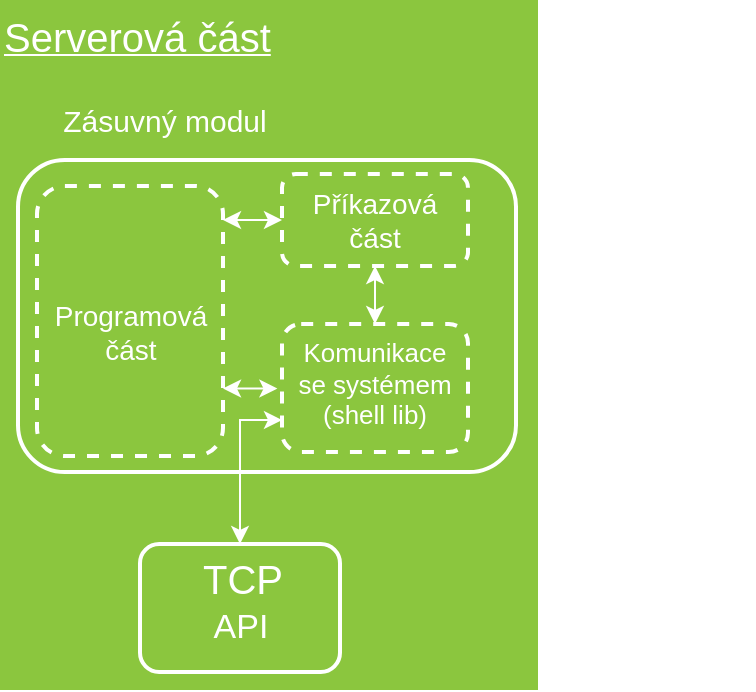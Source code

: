 <mxfile version="13.0.2" type="device"><diagram name="Page-1" id="7a6c530e-6e37-e111-ec74-82921da8cc10"><mxGraphModel dx="566" dy="413" grid="0" gridSize="10" guides="1" tooltips="1" connect="1" arrows="1" fold="1" page="1" pageScale="1.5" pageWidth="1169" pageHeight="826" background="none" math="0" shadow="0"><root><mxCell id="0" style=";html=1;"/><mxCell id="1" style=";html=1;" parent="0"/><mxCell id="23046e2b9bb16c14-85" value="&lt;font&gt;&lt;u&gt;&lt;font style=&quot;font-size: 20px&quot;&gt;Serverová část&lt;/font&gt;&lt;br&gt;&lt;/u&gt;&lt;/font&gt;" style="rounded=0;whiteSpace=wrap;html=1;shadow=0;strokeWidth=2;fillColor=#8BC63E;fontSize=12;fontColor=#FFFFFF;align=left;strokeColor=none;arcSize=6;verticalAlign=top;" parent="1" vertex="1"><mxGeometry x="177" y="30" width="269" height="345" as="geometry"/></mxCell><mxCell id="5advATht_LCEo6UBUWRr-3" value="" style="rounded=1;whiteSpace=wrap;html=1;shadow=0;strokeWidth=2;fillColor=none;fontSize=12;fontColor=#000000;align=center;strokeColor=#FFFFFF;" parent="1" vertex="1"><mxGeometry x="186" y="110" width="249" height="156" as="geometry"/></mxCell><mxCell id="pbEzTXfV67gN-oHlj9c5-14" style="edgeStyle=orthogonalEdgeStyle;rounded=0;orthogonalLoop=1;jettySize=auto;html=1;exitX=0.5;exitY=0;exitDx=0;exitDy=0;entryX=0;entryY=0.75;entryDx=0;entryDy=0;startArrow=classic;startFill=1;strokeColor=#FFFFFF;" edge="1" parent="1" source="5advATht_LCEo6UBUWRr-8" target="pbEzTXfV67gN-oHlj9c5-8"><mxGeometry relative="1" as="geometry"/></mxCell><mxCell id="5advATht_LCEo6UBUWRr-8" value="" style="rounded=1;whiteSpace=wrap;html=1;shadow=0;strokeWidth=2;fillColor=none;fontSize=11;fontColor=#FFFFFF;align=center;strokeColor=#FFFFFF;verticalAlign=top;" parent="1" vertex="1"><mxGeometry x="247" y="302" width="100" height="64" as="geometry"/></mxCell><mxCell id="5advATht_LCEo6UBUWRr-11" value="&lt;font style=&quot;font-size: 20px&quot; color=&quot;#ffffff&quot;&gt;TCP&lt;/font&gt;" style="text;html=1;resizable=0;autosize=1;align=center;verticalAlign=middle;points=[];fillColor=none;strokeColor=none;rounded=0;" parent="1" vertex="1"><mxGeometry x="273" y="308" width="50" height="21" as="geometry"/></mxCell><mxCell id="5advATht_LCEo6UBUWRr-19" value="" style="shape=image;html=1;verticalAlign=top;verticalLabelPosition=bottom;labelBackgroundColor=#ffffff;imageAspect=0;aspect=fixed;image=https://cdn4.iconfinder.com/data/icons/Hypic_Icon_Pack_by_shlyapnikova/64/plugin_64.png" parent="1" vertex="1"><mxGeometry x="532" y="30" width="22" height="22" as="geometry"/></mxCell><mxCell id="5advATht_LCEo6UBUWRr-20" value="&lt;font style=&quot;font-size: 15px&quot; color=&quot;#FFFFFF&quot;&gt;Zásuvný modul&lt;br&gt;&lt;/font&gt;" style="text;html=1;resizable=0;autosize=1;align=center;verticalAlign=middle;points=[];fillColor=none;strokeColor=none;rounded=0;" parent="1" vertex="1"><mxGeometry x="203" y="80.5" width="112" height="19" as="geometry"/></mxCell><mxCell id="5advATht_LCEo6UBUWRr-7" value="&lt;font style=&quot;font-size: 17px&quot; color=&quot;#ffffff&quot;&gt;API&lt;/font&gt;" style="text;html=1;resizable=0;autosize=1;align=center;verticalAlign=middle;points=[];fillColor=none;strokeColor=none;rounded=0;" parent="1" vertex="1"><mxGeometry x="277" y="334" width="40" height="20" as="geometry"/></mxCell><mxCell id="pbEzTXfV67gN-oHlj9c5-2" style="edgeStyle=orthogonalEdgeStyle;rounded=0;orthogonalLoop=1;jettySize=auto;html=1;exitX=0.5;exitY=1;exitDx=0;exitDy=0;" edge="1" parent="1" source="5advATht_LCEo6UBUWRr-8" target="5advATht_LCEo6UBUWRr-8"><mxGeometry relative="1" as="geometry"/></mxCell><mxCell id="pbEzTXfV67gN-oHlj9c5-9" style="edgeStyle=orthogonalEdgeStyle;rounded=0;orthogonalLoop=1;jettySize=auto;html=1;exitX=1;exitY=0.75;exitDx=0;exitDy=0;entryX=-0.025;entryY=0.51;entryDx=0;entryDy=0;entryPerimeter=0;startArrow=classic;startFill=1;strokeColor=#FFFFFF;" edge="1" parent="1" source="pbEzTXfV67gN-oHlj9c5-6" target="pbEzTXfV67gN-oHlj9c5-8"><mxGeometry relative="1" as="geometry"/></mxCell><mxCell id="pbEzTXfV67gN-oHlj9c5-6" value="&lt;div style=&quot;font-size: 14px&quot;&gt;&lt;font style=&quot;font-size: 14px&quot;&gt;&lt;br&gt;&lt;/font&gt;&lt;/div&gt;&lt;div style=&quot;font-size: 14px&quot;&gt;&lt;font style=&quot;font-size: 14px&quot;&gt;&lt;br&gt;&lt;/font&gt;&lt;/div&gt;&lt;div style=&quot;font-size: 14px&quot;&gt;&lt;font style=&quot;font-size: 14px&quot;&gt;&lt;br&gt;&lt;/font&gt;&lt;/div&gt;&lt;div style=&quot;font-size: 14px&quot;&gt;&lt;font style=&quot;font-size: 14px&quot;&gt;Programová &lt;br&gt;&lt;/font&gt;&lt;/div&gt;&lt;div style=&quot;font-size: 14px&quot;&gt;&lt;font style=&quot;font-size: 14px&quot;&gt;část&lt;br&gt;&lt;/font&gt;&lt;/div&gt;" style="rounded=1;whiteSpace=wrap;html=1;shadow=0;strokeWidth=2;fillColor=none;fontSize=11;fontColor=#FFFFFF;align=center;strokeColor=#FFFFFF;dashed=1;verticalAlign=top;" vertex="1" parent="1"><mxGeometry x="195.5" y="123" width="93" height="135" as="geometry"/></mxCell><mxCell id="pbEzTXfV67gN-oHlj9c5-10" value="" style="edgeStyle=orthogonalEdgeStyle;rounded=0;orthogonalLoop=1;jettySize=auto;html=1;startArrow=classic;startFill=1;strokeColor=#FFFFFF;" edge="1" parent="1" source="pbEzTXfV67gN-oHlj9c5-7" target="pbEzTXfV67gN-oHlj9c5-8"><mxGeometry relative="1" as="geometry"/></mxCell><mxCell id="pbEzTXfV67gN-oHlj9c5-13" value="" style="edgeStyle=orthogonalEdgeStyle;rounded=0;orthogonalLoop=1;jettySize=auto;html=1;startArrow=classic;startFill=1;strokeColor=#FFFFFF;" edge="1" parent="1" source="pbEzTXfV67gN-oHlj9c5-7" target="pbEzTXfV67gN-oHlj9c5-6"><mxGeometry relative="1" as="geometry"><Array as="points"><mxPoint x="309" y="140"/><mxPoint x="309" y="140"/></Array></mxGeometry></mxCell><mxCell id="pbEzTXfV67gN-oHlj9c5-7" value="&lt;div style=&quot;font-size: 14px&quot;&gt;&lt;font style=&quot;font-size: 14px&quot;&gt;Příkazová&lt;/font&gt;&lt;/div&gt;&lt;div style=&quot;font-size: 14px&quot;&gt;&lt;font style=&quot;font-size: 14px&quot;&gt;část&lt;br&gt;&lt;/font&gt;&lt;/div&gt;" style="rounded=1;whiteSpace=wrap;html=1;shadow=0;strokeWidth=2;fillColor=none;fontSize=11;fontColor=#FFFFFF;align=center;strokeColor=#FFFFFF;dashed=1;verticalAlign=top;" vertex="1" parent="1"><mxGeometry x="318" y="117" width="93" height="46" as="geometry"/></mxCell><mxCell id="pbEzTXfV67gN-oHlj9c5-8" value="&lt;div style=&quot;font-size: 13px&quot;&gt;&lt;font style=&quot;font-size: 13px&quot;&gt;Komunikace&lt;/font&gt;&lt;/div&gt;&lt;div style=&quot;font-size: 13px&quot;&gt;&lt;font style=&quot;font-size: 13px&quot;&gt;se systémem&lt;/font&gt;&lt;/div&gt;&lt;div style=&quot;font-size: 13px&quot;&gt;&lt;font style=&quot;font-size: 13px&quot;&gt;(shell lib)&lt;br&gt;&lt;/font&gt;&lt;/div&gt;" style="rounded=1;whiteSpace=wrap;html=1;shadow=0;strokeWidth=2;fillColor=none;fontSize=11;fontColor=#FFFFFF;align=center;strokeColor=#FFFFFF;dashed=1;verticalAlign=top;" vertex="1" parent="1"><mxGeometry x="318" y="192" width="93" height="64" as="geometry"/></mxCell></root></mxGraphModel></diagram></mxfile>
